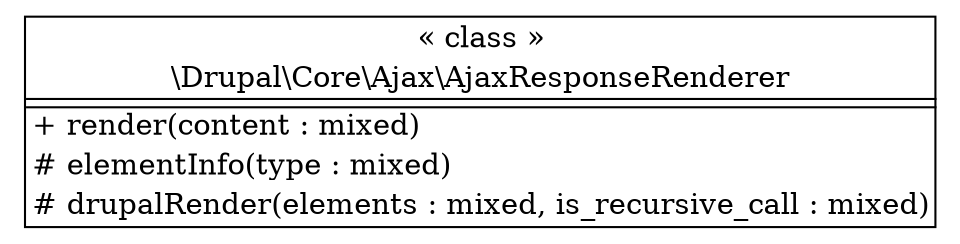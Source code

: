 digraph "Class Diagram" {
  node [shape=plaintext]
  "\\Drupal\\Core\\Ajax\\AjaxResponseRenderer" [
    label=<
<table border="1" cellpadding="2" cellspacing="0" cellborder="0">
<tr><td align="center">&laquo; class &raquo;</td></tr>
<tr><td align="center" title="class AjaxResponseRenderer">\\Drupal\\Core\\Ajax\\AjaxResponseRenderer</td></tr><hr />
<tr><td></td></tr>
<hr />
<tr><td align="left" title="public render">+ render(content : mixed)</td></tr>
<tr><td align="left" title="protected elementInfo"># elementInfo(type : mixed)</td></tr>
<tr><td align="left" title="protected drupalRender"># drupalRender(elements : mixed, is_recursive_call : mixed)</td></tr>
</table>
  >
  ];
}